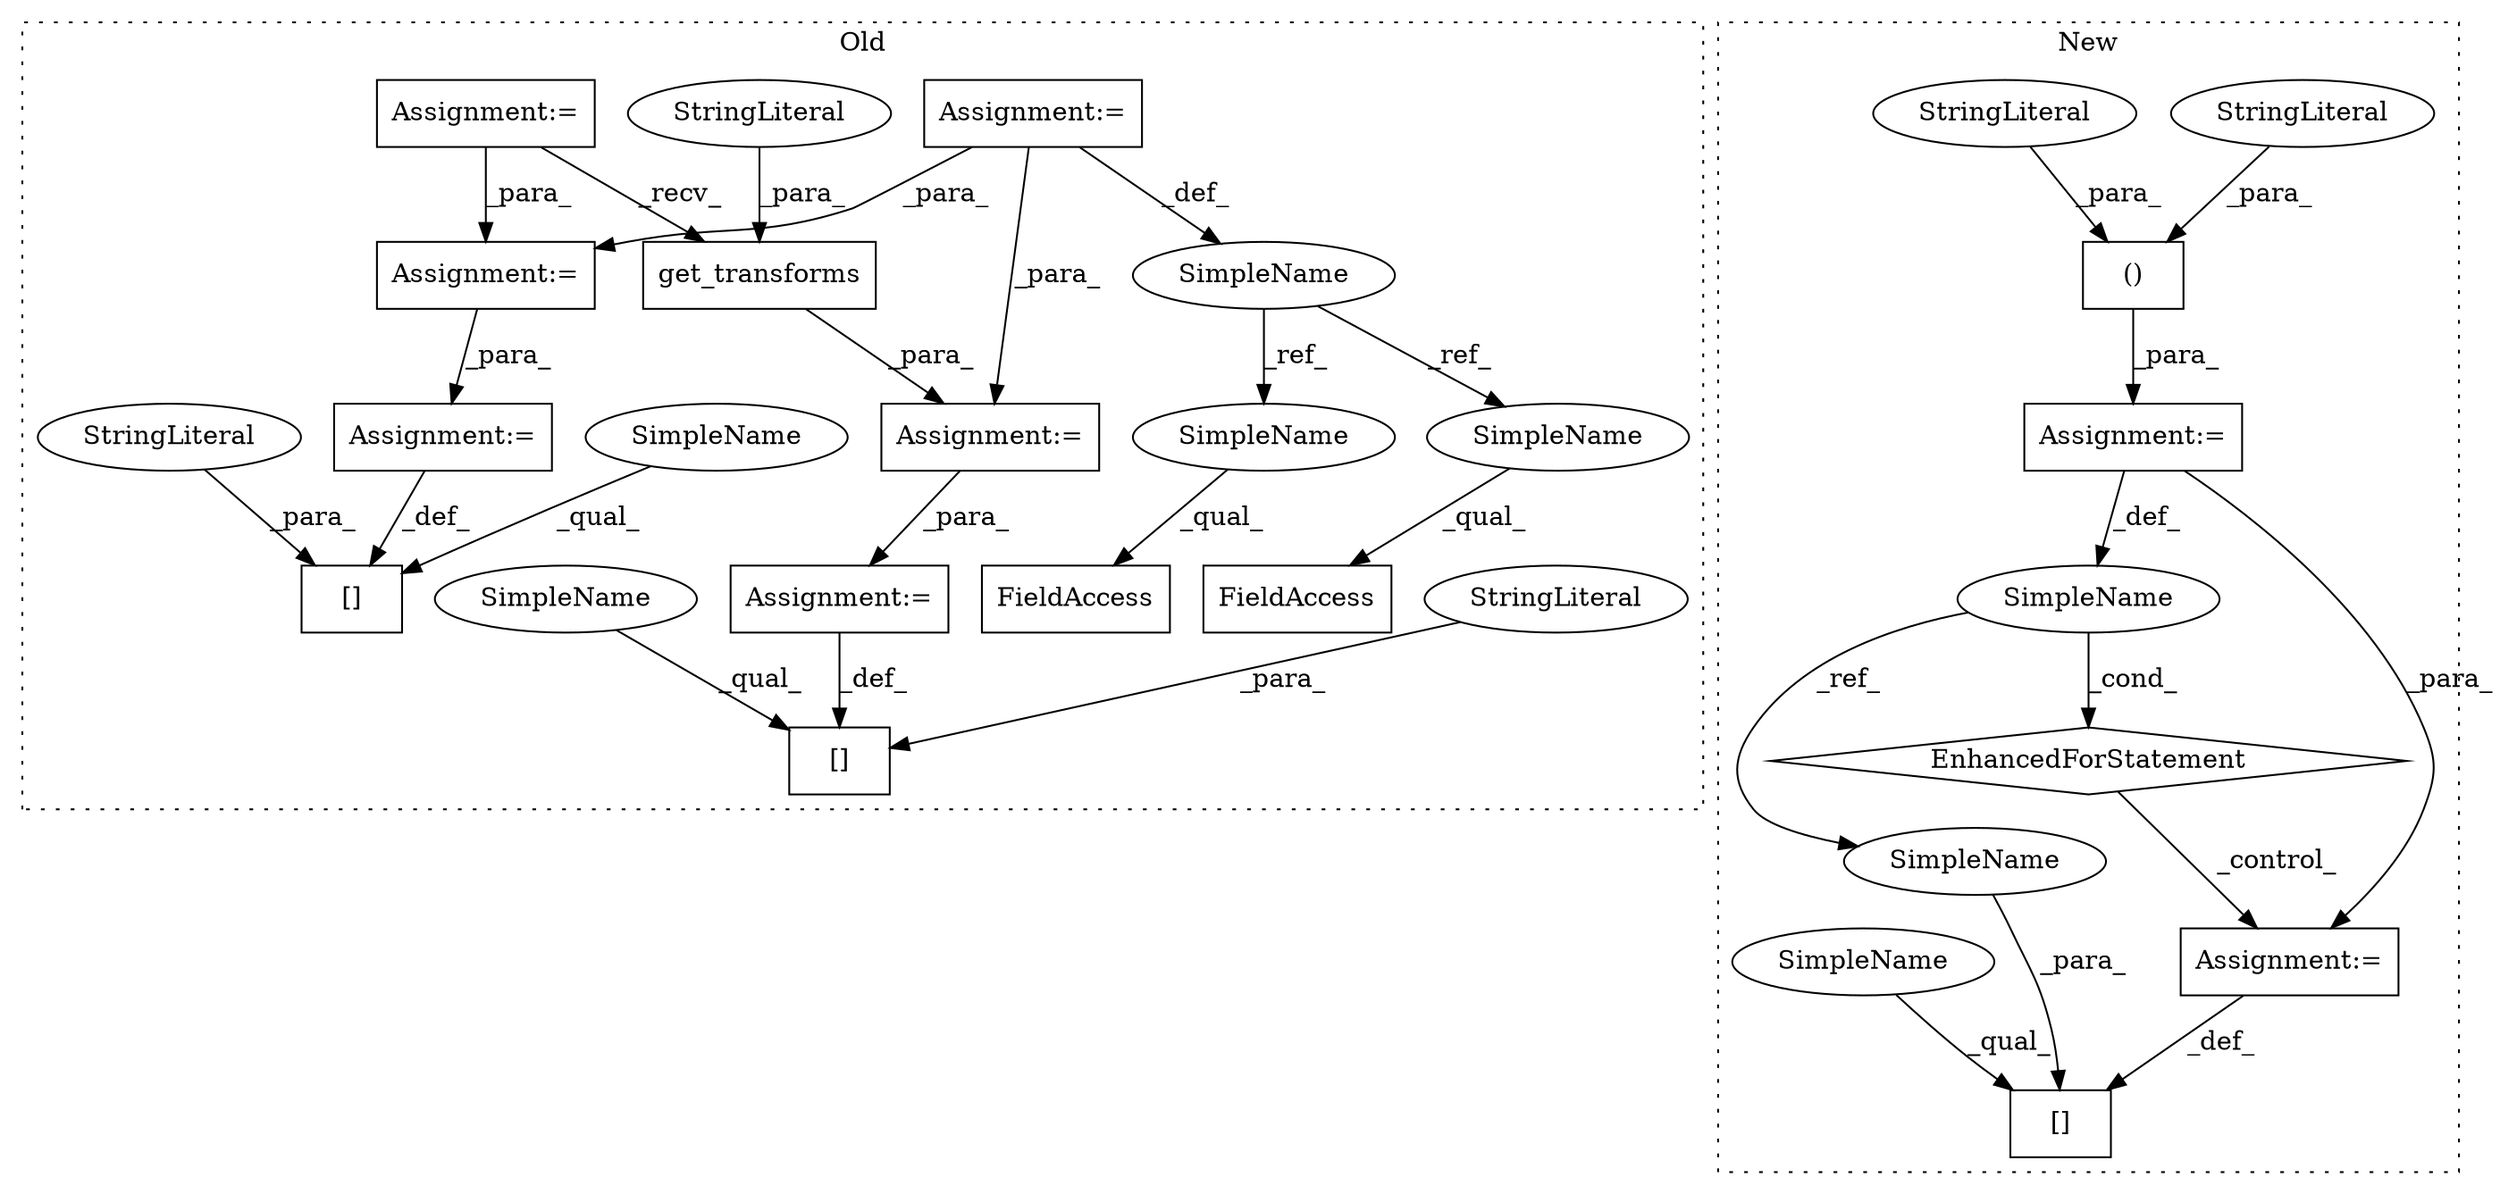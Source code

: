 digraph G {
subgraph cluster0 {
1 [label="get_transforms" a="32" s="1382,1410" l="15,1" shape="box"];
4 [label="[]" a="2" s="1450,1466" l="9,1" shape="box"];
7 [label="[]" a="2" s="1418,1434" l="9,1" shape="box"];
8 [label="StringLiteral" a="45" s="1459" l="7" shape="ellipse"];
9 [label="StringLiteral" a="45" s="1427" l="7" shape="ellipse"];
10 [label="Assignment:=" a="7" s="1165" l="11" shape="box"];
11 [label="FieldAccess" a="22" s="1219" l="20" shape="box"];
12 [label="SimpleName" a="42" s="1165" l="11" shape="ellipse"];
13 [label="FieldAccess" a="22" s="1322" l="20" shape="box"];
14 [label="StringLiteral" a="45" s="1403" l="7" shape="ellipse"];
16 [label="Assignment:=" a="7" s="1218" l="1" shape="box"];
18 [label="Assignment:=" a="7" s="1321" l="1" shape="box"];
19 [label="Assignment:=" a="7" s="1435" l="1" shape="box"];
22 [label="Assignment:=" a="7" s="1044" l="10" shape="box"];
23 [label="Assignment:=" a="7" s="1467" l="1" shape="box"];
24 [label="SimpleName" a="42" s="1450" l="8" shape="ellipse"];
25 [label="SimpleName" a="42" s="1418" l="8" shape="ellipse"];
28 [label="SimpleName" a="42" s="1219" l="11" shape="ellipse"];
29 [label="SimpleName" a="42" s="1322" l="11" shape="ellipse"];
label = "Old";
style="dotted";
}
subgraph cluster1 {
2 [label="[]" a="2" s="1331,1344" l="9,1" shape="box"];
3 [label="()" a="106" s="1293" l="27" shape="box"];
5 [label="SimpleName" a="42" s="1281" l="4" shape="ellipse"];
6 [label="EnhancedForStatement" a="70" s="1221,1320" l="53,3" shape="diamond"];
15 [label="StringLiteral" a="45" s="1293" l="7" shape="ellipse"];
17 [label="Assignment:=" a="7" s="1221,1320" l="53,3" shape="box"];
20 [label="StringLiteral" a="45" s="1313" l="7" shape="ellipse"];
21 [label="Assignment:=" a="7" s="1345" l="1" shape="box"];
26 [label="SimpleName" a="42" s="1340" l="4" shape="ellipse"];
27 [label="SimpleName" a="42" s="1331" l="8" shape="ellipse"];
label = "New";
style="dotted";
}
1 -> 18 [label="_para_"];
3 -> 17 [label="_para_"];
5 -> 26 [label="_ref_"];
5 -> 6 [label="_cond_"];
6 -> 21 [label="_control_"];
8 -> 4 [label="_para_"];
9 -> 7 [label="_para_"];
10 -> 12 [label="_def_"];
10 -> 18 [label="_para_"];
10 -> 16 [label="_para_"];
12 -> 29 [label="_ref_"];
12 -> 28 [label="_ref_"];
14 -> 1 [label="_para_"];
15 -> 3 [label="_para_"];
16 -> 19 [label="_para_"];
17 -> 5 [label="_def_"];
17 -> 21 [label="_para_"];
18 -> 23 [label="_para_"];
19 -> 7 [label="_def_"];
20 -> 3 [label="_para_"];
21 -> 2 [label="_def_"];
22 -> 16 [label="_para_"];
22 -> 1 [label="_recv_"];
23 -> 4 [label="_def_"];
24 -> 4 [label="_qual_"];
25 -> 7 [label="_qual_"];
26 -> 2 [label="_para_"];
27 -> 2 [label="_qual_"];
28 -> 11 [label="_qual_"];
29 -> 13 [label="_qual_"];
}